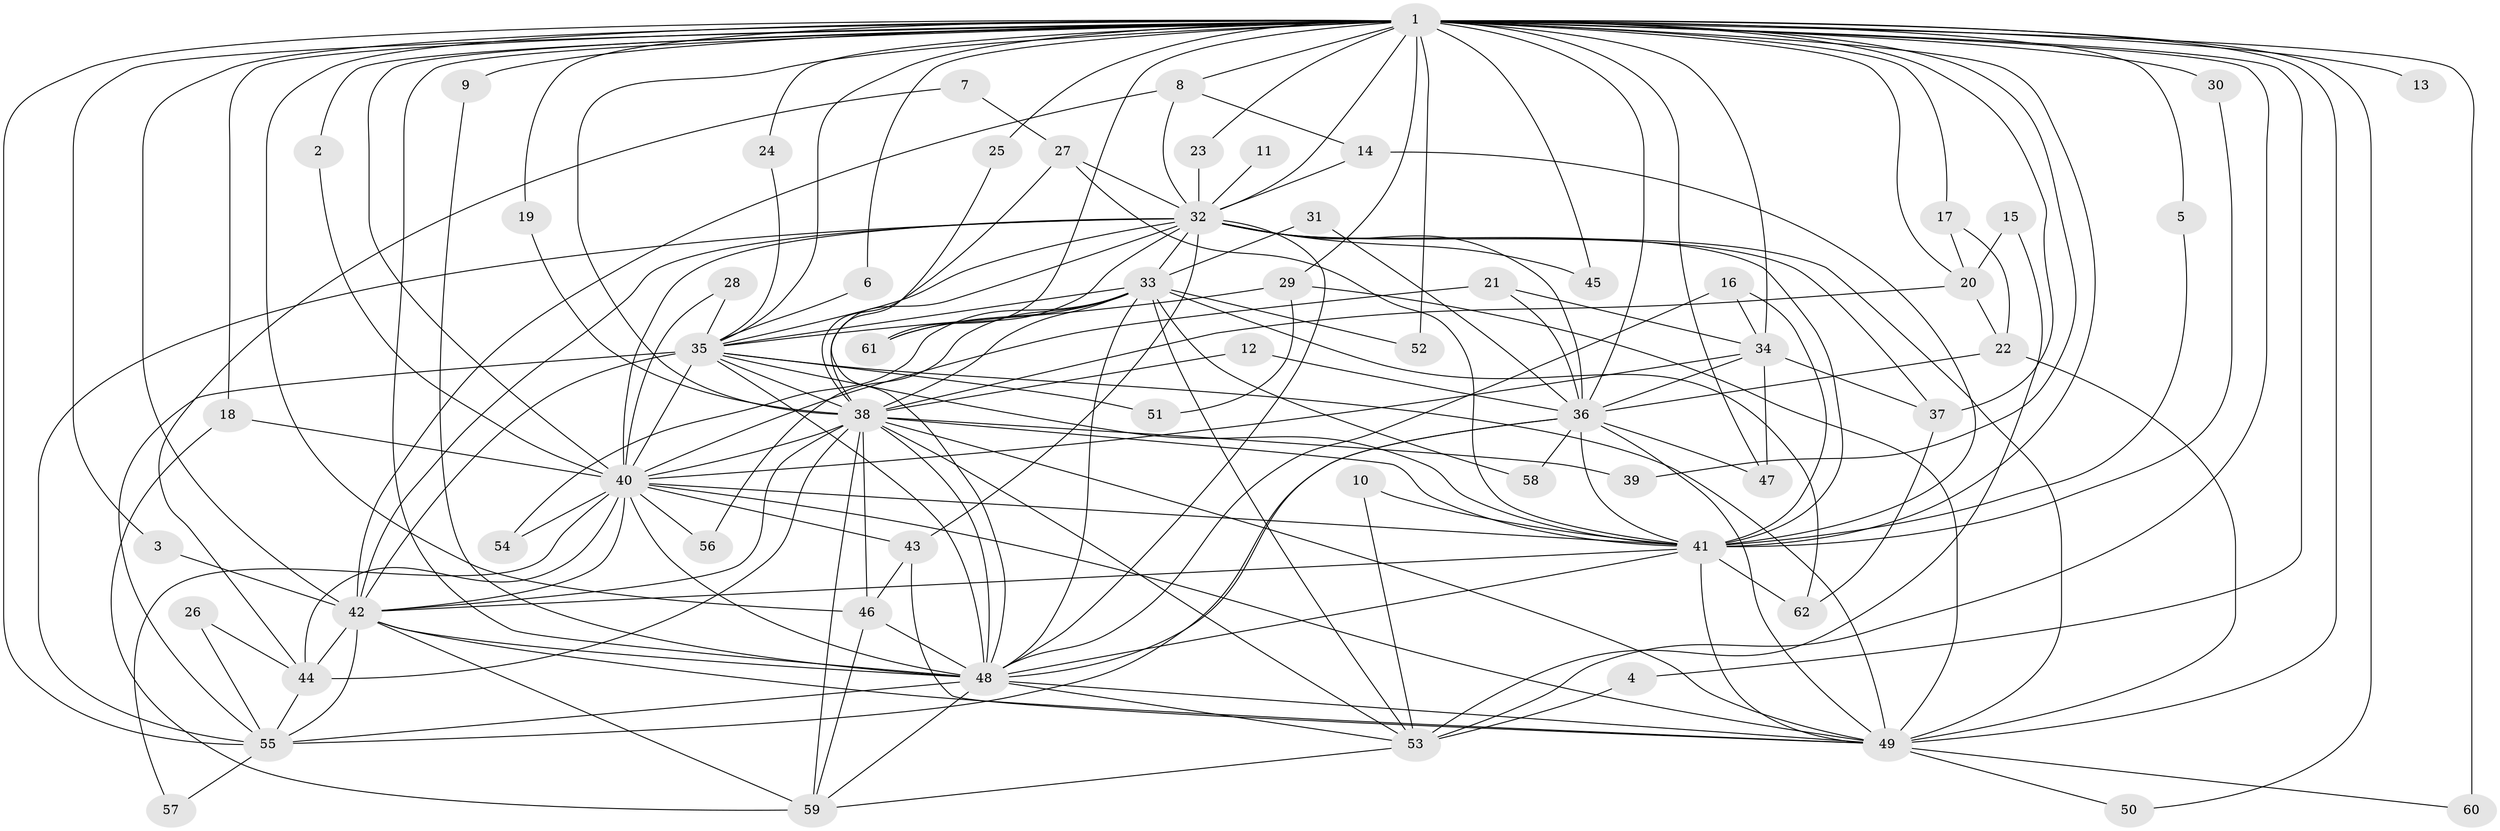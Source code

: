 // original degree distribution, {33: 0.008130081300813009, 31: 0.008130081300813009, 17: 0.008130081300813009, 23: 0.008130081300813009, 22: 0.008130081300813009, 15: 0.008130081300813009, 16: 0.008130081300813009, 20: 0.008130081300813009, 18: 0.008130081300813009, 25: 0.008130081300813009, 9: 0.008130081300813009, 5: 0.032520325203252036, 6: 0.016260162601626018, 8: 0.008130081300813009, 4: 0.08943089430894309, 3: 0.17073170731707318, 13: 0.008130081300813009, 2: 0.5772357723577236, 11: 0.008130081300813009}
// Generated by graph-tools (version 1.1) at 2025/25/03/09/25 03:25:38]
// undirected, 62 vertices, 173 edges
graph export_dot {
graph [start="1"]
  node [color=gray90,style=filled];
  1;
  2;
  3;
  4;
  5;
  6;
  7;
  8;
  9;
  10;
  11;
  12;
  13;
  14;
  15;
  16;
  17;
  18;
  19;
  20;
  21;
  22;
  23;
  24;
  25;
  26;
  27;
  28;
  29;
  30;
  31;
  32;
  33;
  34;
  35;
  36;
  37;
  38;
  39;
  40;
  41;
  42;
  43;
  44;
  45;
  46;
  47;
  48;
  49;
  50;
  51;
  52;
  53;
  54;
  55;
  56;
  57;
  58;
  59;
  60;
  61;
  62;
  1 -- 2 [weight=1.0];
  1 -- 3 [weight=1.0];
  1 -- 4 [weight=1.0];
  1 -- 5 [weight=1.0];
  1 -- 6 [weight=1.0];
  1 -- 8 [weight=1.0];
  1 -- 9 [weight=2.0];
  1 -- 13 [weight=2.0];
  1 -- 17 [weight=1.0];
  1 -- 18 [weight=1.0];
  1 -- 19 [weight=1.0];
  1 -- 20 [weight=1.0];
  1 -- 23 [weight=1.0];
  1 -- 24 [weight=1.0];
  1 -- 25 [weight=1.0];
  1 -- 29 [weight=1.0];
  1 -- 30 [weight=1.0];
  1 -- 32 [weight=2.0];
  1 -- 34 [weight=1.0];
  1 -- 35 [weight=2.0];
  1 -- 36 [weight=1.0];
  1 -- 37 [weight=3.0];
  1 -- 38 [weight=3.0];
  1 -- 39 [weight=1.0];
  1 -- 40 [weight=3.0];
  1 -- 41 [weight=3.0];
  1 -- 42 [weight=3.0];
  1 -- 45 [weight=1.0];
  1 -- 46 [weight=1.0];
  1 -- 47 [weight=1.0];
  1 -- 48 [weight=2.0];
  1 -- 49 [weight=3.0];
  1 -- 50 [weight=1.0];
  1 -- 52 [weight=1.0];
  1 -- 53 [weight=2.0];
  1 -- 55 [weight=1.0];
  1 -- 60 [weight=4.0];
  1 -- 61 [weight=1.0];
  2 -- 40 [weight=1.0];
  3 -- 42 [weight=1.0];
  4 -- 53 [weight=1.0];
  5 -- 41 [weight=1.0];
  6 -- 35 [weight=2.0];
  7 -- 27 [weight=1.0];
  7 -- 44 [weight=1.0];
  8 -- 14 [weight=1.0];
  8 -- 32 [weight=1.0];
  8 -- 42 [weight=1.0];
  9 -- 48 [weight=1.0];
  10 -- 41 [weight=1.0];
  10 -- 53 [weight=1.0];
  11 -- 32 [weight=1.0];
  12 -- 36 [weight=1.0];
  12 -- 38 [weight=1.0];
  14 -- 32 [weight=1.0];
  14 -- 41 [weight=1.0];
  15 -- 20 [weight=1.0];
  15 -- 53 [weight=1.0];
  16 -- 34 [weight=1.0];
  16 -- 41 [weight=1.0];
  16 -- 48 [weight=1.0];
  17 -- 20 [weight=1.0];
  17 -- 22 [weight=1.0];
  18 -- 40 [weight=1.0];
  18 -- 59 [weight=1.0];
  19 -- 38 [weight=1.0];
  20 -- 22 [weight=1.0];
  20 -- 38 [weight=1.0];
  21 -- 34 [weight=1.0];
  21 -- 36 [weight=1.0];
  21 -- 40 [weight=1.0];
  22 -- 36 [weight=1.0];
  22 -- 49 [weight=1.0];
  23 -- 32 [weight=1.0];
  24 -- 35 [weight=1.0];
  25 -- 48 [weight=1.0];
  26 -- 44 [weight=1.0];
  26 -- 55 [weight=1.0];
  27 -- 32 [weight=1.0];
  27 -- 38 [weight=1.0];
  27 -- 41 [weight=1.0];
  28 -- 35 [weight=1.0];
  28 -- 40 [weight=1.0];
  29 -- 35 [weight=1.0];
  29 -- 49 [weight=1.0];
  29 -- 51 [weight=1.0];
  30 -- 41 [weight=1.0];
  31 -- 33 [weight=1.0];
  31 -- 36 [weight=1.0];
  32 -- 33 [weight=1.0];
  32 -- 35 [weight=2.0];
  32 -- 36 [weight=1.0];
  32 -- 37 [weight=1.0];
  32 -- 38 [weight=1.0];
  32 -- 40 [weight=2.0];
  32 -- 41 [weight=1.0];
  32 -- 42 [weight=1.0];
  32 -- 43 [weight=1.0];
  32 -- 45 [weight=1.0];
  32 -- 48 [weight=2.0];
  32 -- 49 [weight=1.0];
  32 -- 55 [weight=1.0];
  32 -- 61 [weight=1.0];
  33 -- 35 [weight=1.0];
  33 -- 38 [weight=1.0];
  33 -- 48 [weight=1.0];
  33 -- 52 [weight=1.0];
  33 -- 53 [weight=1.0];
  33 -- 54 [weight=1.0];
  33 -- 56 [weight=1.0];
  33 -- 58 [weight=1.0];
  33 -- 61 [weight=1.0];
  33 -- 62 [weight=1.0];
  34 -- 36 [weight=1.0];
  34 -- 37 [weight=1.0];
  34 -- 40 [weight=1.0];
  34 -- 47 [weight=1.0];
  35 -- 38 [weight=2.0];
  35 -- 40 [weight=1.0];
  35 -- 41 [weight=1.0];
  35 -- 42 [weight=1.0];
  35 -- 48 [weight=1.0];
  35 -- 49 [weight=1.0];
  35 -- 51 [weight=1.0];
  35 -- 55 [weight=1.0];
  36 -- 41 [weight=1.0];
  36 -- 47 [weight=1.0];
  36 -- 48 [weight=1.0];
  36 -- 49 [weight=1.0];
  36 -- 55 [weight=1.0];
  36 -- 58 [weight=1.0];
  37 -- 62 [weight=1.0];
  38 -- 39 [weight=1.0];
  38 -- 40 [weight=2.0];
  38 -- 41 [weight=1.0];
  38 -- 42 [weight=1.0];
  38 -- 44 [weight=1.0];
  38 -- 46 [weight=2.0];
  38 -- 48 [weight=1.0];
  38 -- 49 [weight=1.0];
  38 -- 53 [weight=1.0];
  38 -- 59 [weight=1.0];
  40 -- 41 [weight=1.0];
  40 -- 42 [weight=1.0];
  40 -- 43 [weight=1.0];
  40 -- 44 [weight=1.0];
  40 -- 48 [weight=1.0];
  40 -- 49 [weight=1.0];
  40 -- 54 [weight=1.0];
  40 -- 56 [weight=1.0];
  40 -- 57 [weight=1.0];
  41 -- 42 [weight=1.0];
  41 -- 48 [weight=1.0];
  41 -- 49 [weight=1.0];
  41 -- 62 [weight=1.0];
  42 -- 44 [weight=2.0];
  42 -- 48 [weight=1.0];
  42 -- 49 [weight=1.0];
  42 -- 55 [weight=1.0];
  42 -- 59 [weight=1.0];
  43 -- 46 [weight=1.0];
  43 -- 49 [weight=2.0];
  44 -- 55 [weight=1.0];
  46 -- 48 [weight=1.0];
  46 -- 59 [weight=1.0];
  48 -- 49 [weight=1.0];
  48 -- 53 [weight=1.0];
  48 -- 55 [weight=2.0];
  48 -- 59 [weight=1.0];
  49 -- 50 [weight=1.0];
  49 -- 60 [weight=1.0];
  53 -- 59 [weight=1.0];
  55 -- 57 [weight=1.0];
}
